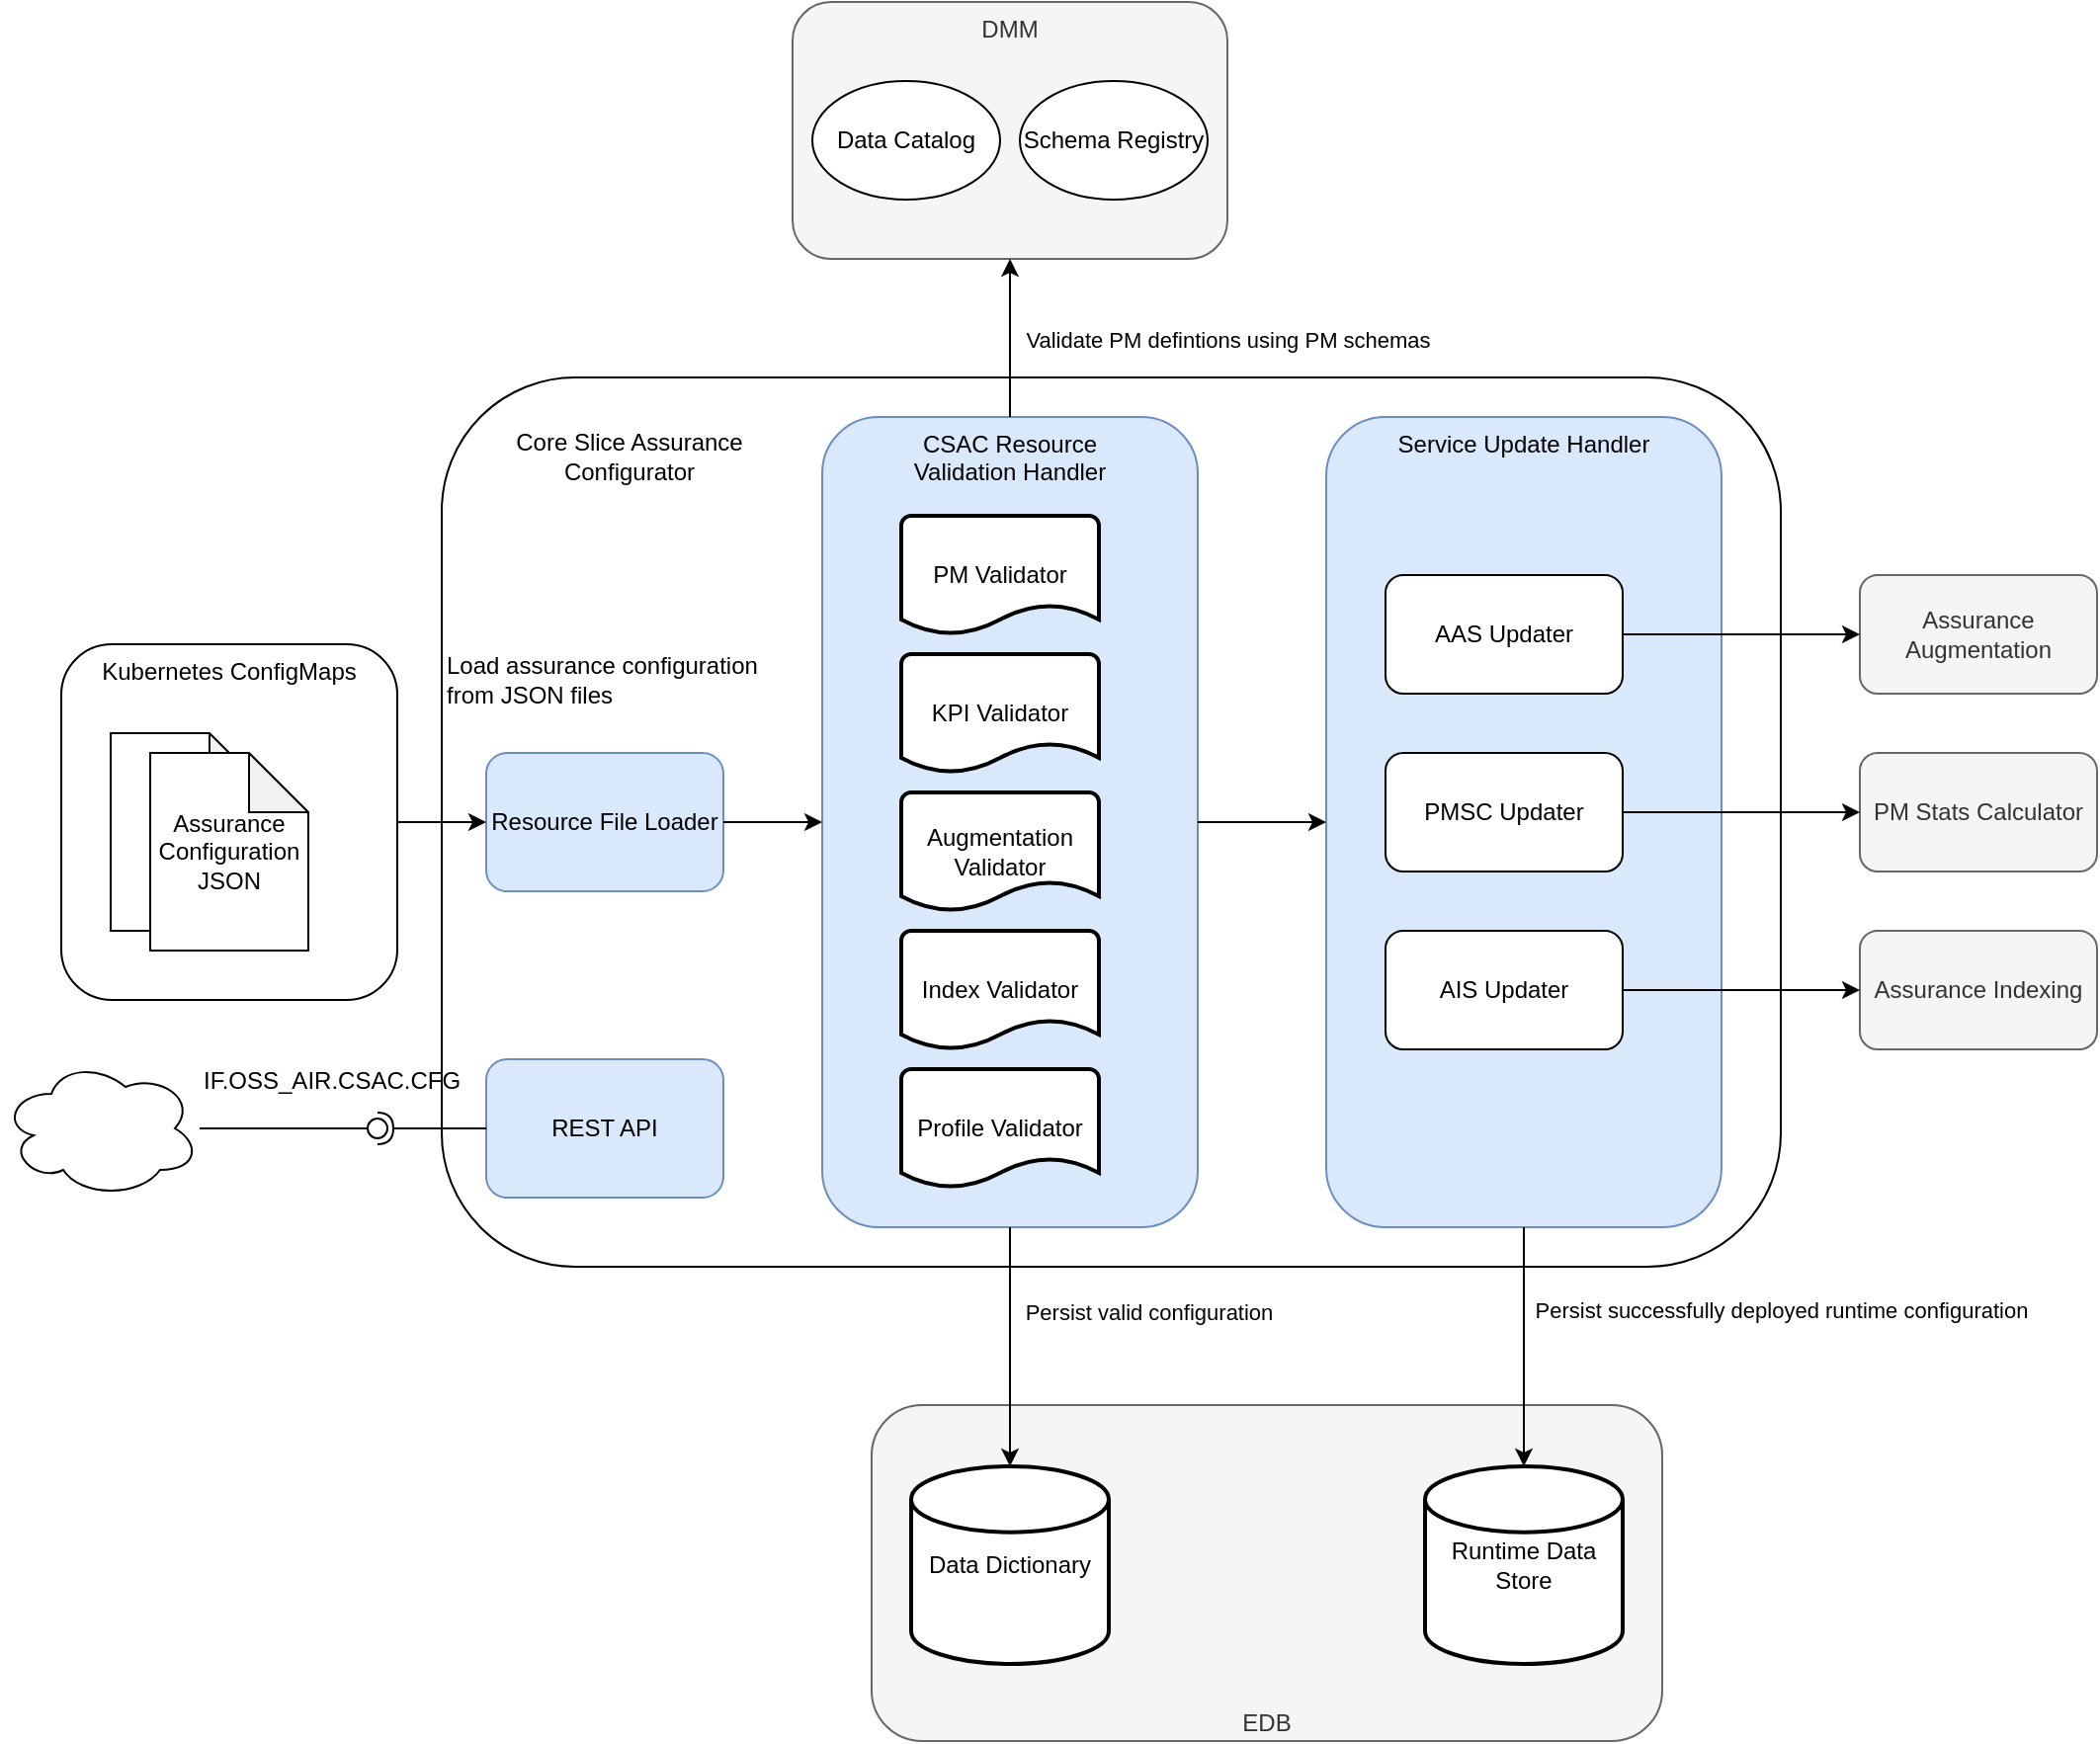 <mxfile version="14.4.3" type="device"><diagram id="WPgkmuWZ5op2FLp3q9sK" name="Page-1"><mxGraphModel dx="1956" dy="997" grid="1" gridSize="10" guides="1" tooltips="1" connect="1" arrows="1" fold="1" page="1" pageScale="1" pageWidth="850" pageHeight="1100" math="0" shadow="0"><root><mxCell id="0"/><mxCell id="1" parent="0"/><mxCell id="A934ugCYtQJk9ctlzbaN-12" value="" style="rounded=1;whiteSpace=wrap;html=1;fillColor=none;align=left;verticalAlign=top;" vertex="1" parent="1"><mxGeometry x="212.5" y="360" width="677.5" height="450" as="geometry"/></mxCell><mxCell id="NmoNMJWjxulHLVaC8ttc-79" value="EDB" style="rounded=1;whiteSpace=wrap;html=1;align=center;verticalAlign=bottom;fillColor=#f5f5f5;strokeColor=#666666;fontColor=#333333;" parent="1" vertex="1"><mxGeometry x="430" y="880" width="400" height="170" as="geometry"/></mxCell><mxCell id="NmoNMJWjxulHLVaC8ttc-49" value="Kubernetes ConfigMaps" style="rounded=1;whiteSpace=wrap;html=1;align=center;verticalAlign=top;" parent="1" vertex="1"><mxGeometry x="20" y="495" width="170" height="180" as="geometry"/></mxCell><mxCell id="NmoNMJWjxulHLVaC8ttc-47" value="" style="shape=note;whiteSpace=wrap;html=1;backgroundOutline=1;darkOpacity=0.05;align=center;" parent="1" vertex="1"><mxGeometry x="45" y="540" width="80" height="100" as="geometry"/></mxCell><mxCell id="NmoNMJWjxulHLVaC8ttc-48" value="Assurance Configuration JSON" style="shape=note;whiteSpace=wrap;html=1;backgroundOutline=1;darkOpacity=0.05;align=center;" parent="1" vertex="1"><mxGeometry x="65" y="550" width="80" height="100" as="geometry"/></mxCell><mxCell id="NmoNMJWjxulHLVaC8ttc-52" value="Resource File Loader" style="rounded=1;whiteSpace=wrap;html=1;align=center;fillColor=#dae8fc;strokeColor=#6c8ebf;" parent="1" vertex="1"><mxGeometry x="235" y="550" width="120" height="70" as="geometry"/></mxCell><mxCell id="NmoNMJWjxulHLVaC8ttc-54" value="CSAC Resource&lt;br&gt;Validation Handler" style="rounded=1;whiteSpace=wrap;html=1;align=center;verticalAlign=top;fillColor=#dae8fc;strokeColor=#6c8ebf;" parent="1" vertex="1"><mxGeometry x="405" y="380" width="190" height="410" as="geometry"/></mxCell><mxCell id="NmoNMJWjxulHLVaC8ttc-55" value="PM Validator" style="strokeWidth=2;html=1;shape=mxgraph.flowchart.document2;whiteSpace=wrap;size=0.25;align=center;" parent="1" vertex="1"><mxGeometry x="445" y="430" width="100" height="60" as="geometry"/></mxCell><mxCell id="NmoNMJWjxulHLVaC8ttc-56" value="KPI Validator" style="strokeWidth=2;html=1;shape=mxgraph.flowchart.document2;whiteSpace=wrap;size=0.25;align=center;" parent="1" vertex="1"><mxGeometry x="445" y="500" width="100" height="60" as="geometry"/></mxCell><mxCell id="NmoNMJWjxulHLVaC8ttc-57" value="" style="endArrow=classic;html=1;" parent="1" source="NmoNMJWjxulHLVaC8ttc-49" target="NmoNMJWjxulHLVaC8ttc-52" edge="1"><mxGeometry width="50" height="50" relative="1" as="geometry"><mxPoint x="440" y="605" as="sourcePoint"/><mxPoint x="490" y="555" as="targetPoint"/></mxGeometry></mxCell><mxCell id="NmoNMJWjxulHLVaC8ttc-58" value="" style="endArrow=classic;html=1;" parent="1" source="NmoNMJWjxulHLVaC8ttc-52" target="NmoNMJWjxulHLVaC8ttc-54" edge="1"><mxGeometry width="50" height="50" relative="1" as="geometry"><mxPoint x="440" y="540" as="sourcePoint"/><mxPoint x="490" y="490" as="targetPoint"/></mxGeometry></mxCell><mxCell id="NmoNMJWjxulHLVaC8ttc-59" value="Data Dictionary" style="strokeWidth=2;html=1;shape=mxgraph.flowchart.database;whiteSpace=wrap;align=center;" parent="1" vertex="1"><mxGeometry x="450" y="911" width="100" height="100" as="geometry"/></mxCell><mxCell id="NmoNMJWjxulHLVaC8ttc-60" value="" style="endArrow=classic;html=1;exitX=0.5;exitY=1;exitDx=0;exitDy=0;" parent="1" source="NmoNMJWjxulHLVaC8ttc-54" target="NmoNMJWjxulHLVaC8ttc-59" edge="1"><mxGeometry width="50" height="50" relative="1" as="geometry"><mxPoint x="500" y="840" as="sourcePoint"/><mxPoint x="490" y="680" as="targetPoint"/></mxGeometry></mxCell><mxCell id="NmoNMJWjxulHLVaC8ttc-64" value="Persist valid configuration" style="edgeLabel;html=1;align=center;verticalAlign=middle;resizable=0;points=[];" parent="NmoNMJWjxulHLVaC8ttc-60" vertex="1" connectable="0"><mxGeometry x="-0.075" relative="1" as="geometry"><mxPoint x="70" y="-13" as="offset"/></mxGeometry></mxCell><mxCell id="NmoNMJWjxulHLVaC8ttc-61" value="DMM" style="rounded=1;whiteSpace=wrap;html=1;align=center;verticalAlign=top;fillColor=#f5f5f5;strokeColor=#666666;fontColor=#333333;" parent="1" vertex="1"><mxGeometry x="390" y="170" width="220" height="130" as="geometry"/></mxCell><mxCell id="NmoNMJWjxulHLVaC8ttc-63" value="" style="endArrow=classic;html=1;" parent="1" source="NmoNMJWjxulHLVaC8ttc-54" target="NmoNMJWjxulHLVaC8ttc-61" edge="1"><mxGeometry width="50" height="50" relative="1" as="geometry"><mxPoint x="730" y="470" as="sourcePoint"/><mxPoint x="540" y="530" as="targetPoint"/></mxGeometry></mxCell><mxCell id="NmoNMJWjxulHLVaC8ttc-65" value="Validate PM defintions using PM schemas" style="edgeLabel;html=1;align=center;verticalAlign=middle;resizable=0;points=[];" parent="NmoNMJWjxulHLVaC8ttc-63" vertex="1" connectable="0"><mxGeometry x="-0.022" y="-1" relative="1" as="geometry"><mxPoint x="109" as="offset"/></mxGeometry></mxCell><mxCell id="NmoNMJWjxulHLVaC8ttc-66" value="Data Catalog" style="ellipse;whiteSpace=wrap;html=1;align=center;" parent="1" vertex="1"><mxGeometry x="400" y="210" width="95" height="60" as="geometry"/></mxCell><mxCell id="NmoNMJWjxulHLVaC8ttc-68" value="Schema Registry" style="ellipse;whiteSpace=wrap;html=1;align=center;" parent="1" vertex="1"><mxGeometry x="505" y="210" width="95" height="60" as="geometry"/></mxCell><mxCell id="NmoNMJWjxulHLVaC8ttc-70" value="Service Update Handler" style="rounded=1;whiteSpace=wrap;html=1;align=center;verticalAlign=top;fillColor=#dae8fc;strokeColor=#6c8ebf;" parent="1" vertex="1"><mxGeometry x="660" y="380" width="200" height="410" as="geometry"/></mxCell><mxCell id="NmoNMJWjxulHLVaC8ttc-71" value="PMSC Updater" style="rounded=1;whiteSpace=wrap;html=1;align=center;" parent="1" vertex="1"><mxGeometry x="690" y="550" width="120" height="60" as="geometry"/></mxCell><mxCell id="NmoNMJWjxulHLVaC8ttc-72" value="" style="endArrow=classic;html=1;" parent="1" source="NmoNMJWjxulHLVaC8ttc-54" target="NmoNMJWjxulHLVaC8ttc-70" edge="1"><mxGeometry width="50" height="50" relative="1" as="geometry"><mxPoint x="700" y="500" as="sourcePoint"/><mxPoint x="750" y="450" as="targetPoint"/></mxGeometry></mxCell><mxCell id="NmoNMJWjxulHLVaC8ttc-73" value="Runtime Data Store" style="strokeWidth=2;html=1;shape=mxgraph.flowchart.database;whiteSpace=wrap;align=center;" parent="1" vertex="1"><mxGeometry x="710" y="911" width="100" height="100" as="geometry"/></mxCell><mxCell id="NmoNMJWjxulHLVaC8ttc-74" value="" style="endArrow=classic;html=1;exitX=0.5;exitY=1;exitDx=0;exitDy=0;" parent="1" source="NmoNMJWjxulHLVaC8ttc-70" target="NmoNMJWjxulHLVaC8ttc-73" edge="1"><mxGeometry width="50" height="50" relative="1" as="geometry"><mxPoint x="760" y="840" as="sourcePoint"/><mxPoint x="750" y="650" as="targetPoint"/></mxGeometry></mxCell><mxCell id="NmoNMJWjxulHLVaC8ttc-75" value="Persist successfully deployed runtime configuration" style="edgeLabel;html=1;align=center;verticalAlign=middle;resizable=0;points=[];" parent="NmoNMJWjxulHLVaC8ttc-74" vertex="1" connectable="0"><mxGeometry x="-0.125" relative="1" as="geometry"><mxPoint x="130" y="-11" as="offset"/></mxGeometry></mxCell><mxCell id="NmoNMJWjxulHLVaC8ttc-76" value="Load assurance configuration from JSON files" style="text;html=1;strokeColor=none;fillColor=none;align=left;verticalAlign=bottom;whiteSpace=wrap;rounded=0;" parent="1" vertex="1"><mxGeometry x="212.5" y="510" width="165" height="20" as="geometry"/></mxCell><mxCell id="NmoNMJWjxulHLVaC8ttc-80" value="PM Stats Calculator" style="rounded=1;whiteSpace=wrap;html=1;align=center;fillColor=#f5f5f5;strokeColor=#666666;fontColor=#333333;" parent="1" vertex="1"><mxGeometry x="930" y="550" width="120" height="60" as="geometry"/></mxCell><mxCell id="NmoNMJWjxulHLVaC8ttc-81" value="" style="endArrow=classic;html=1;" parent="1" source="NmoNMJWjxulHLVaC8ttc-71" target="NmoNMJWjxulHLVaC8ttc-80" edge="1"><mxGeometry width="50" height="50" relative="1" as="geometry"><mxPoint x="520" y="610" as="sourcePoint"/><mxPoint x="570" y="560" as="targetPoint"/></mxGeometry></mxCell><mxCell id="NmoNMJWjxulHLVaC8ttc-84" value="REST API" style="rounded=1;whiteSpace=wrap;html=1;align=center;fillColor=#dae8fc;strokeColor=#6c8ebf;" parent="1" vertex="1"><mxGeometry x="235" y="705" width="120" height="70" as="geometry"/></mxCell><mxCell id="NmoNMJWjxulHLVaC8ttc-86" value="" style="rounded=0;orthogonalLoop=1;jettySize=auto;html=1;endArrow=none;endFill=0;" parent="1" source="NmoNMJWjxulHLVaC8ttc-89" target="NmoNMJWjxulHLVaC8ttc-88" edge="1"><mxGeometry relative="1" as="geometry"><mxPoint x="110" y="740" as="sourcePoint"/></mxGeometry></mxCell><mxCell id="NmoNMJWjxulHLVaC8ttc-87" value="" style="rounded=0;orthogonalLoop=1;jettySize=auto;html=1;endArrow=halfCircle;endFill=0;endSize=6;strokeWidth=1;" parent="1" source="NmoNMJWjxulHLVaC8ttc-84" edge="1"><mxGeometry relative="1" as="geometry"><mxPoint x="361" y="557" as="sourcePoint"/><mxPoint x="180" y="740" as="targetPoint"/></mxGeometry></mxCell><mxCell id="NmoNMJWjxulHLVaC8ttc-88" value="" style="ellipse;whiteSpace=wrap;html=1;fontFamily=Helvetica;fontSize=12;fontColor=#000000;align=center;strokeColor=#000000;fillColor=#ffffff;points=[];aspect=fixed;resizable=0;" parent="1" vertex="1"><mxGeometry x="175" y="735" width="10" height="10" as="geometry"/></mxCell><mxCell id="NmoNMJWjxulHLVaC8ttc-89" value="" style="ellipse;shape=cloud;whiteSpace=wrap;html=1;align=center;" parent="1" vertex="1"><mxGeometry x="-10" y="705" width="100" height="70" as="geometry"/></mxCell><mxCell id="NmoNMJWjxulHLVaC8ttc-90" value="IF.OSS_AIR.CSAC.CFG" style="text;html=1;strokeColor=none;fillColor=none;align=left;verticalAlign=bottom;whiteSpace=wrap;rounded=0;" parent="1" vertex="1"><mxGeometry x="90" y="705" width="165" height="20" as="geometry"/></mxCell><mxCell id="A934ugCYtQJk9ctlzbaN-1" value="Augmentation Validator" style="strokeWidth=2;html=1;shape=mxgraph.flowchart.document2;whiteSpace=wrap;size=0.25;align=center;" vertex="1" parent="1"><mxGeometry x="445" y="570" width="100" height="60" as="geometry"/></mxCell><mxCell id="A934ugCYtQJk9ctlzbaN-2" value="Index Validator" style="strokeWidth=2;html=1;shape=mxgraph.flowchart.document2;whiteSpace=wrap;size=0.25;align=center;" vertex="1" parent="1"><mxGeometry x="445" y="640" width="100" height="60" as="geometry"/></mxCell><mxCell id="A934ugCYtQJk9ctlzbaN-3" value="Profile Validator" style="strokeWidth=2;html=1;shape=mxgraph.flowchart.document2;whiteSpace=wrap;size=0.25;align=center;" vertex="1" parent="1"><mxGeometry x="445" y="710" width="100" height="60" as="geometry"/></mxCell><mxCell id="A934ugCYtQJk9ctlzbaN-6" value="AAS Updater" style="rounded=1;whiteSpace=wrap;html=1;align=center;" vertex="1" parent="1"><mxGeometry x="690" y="460" width="120" height="60" as="geometry"/></mxCell><mxCell id="A934ugCYtQJk9ctlzbaN-7" value="Assurance Augmentation" style="rounded=1;whiteSpace=wrap;html=1;align=center;fillColor=#f5f5f5;strokeColor=#666666;fontColor=#333333;" vertex="1" parent="1"><mxGeometry x="930" y="460" width="120" height="60" as="geometry"/></mxCell><mxCell id="A934ugCYtQJk9ctlzbaN-8" value="" style="endArrow=classic;html=1;" edge="1" parent="1" source="A934ugCYtQJk9ctlzbaN-6" target="A934ugCYtQJk9ctlzbaN-7"><mxGeometry width="50" height="50" relative="1" as="geometry"><mxPoint x="520" y="520" as="sourcePoint"/><mxPoint x="570" y="470" as="targetPoint"/></mxGeometry></mxCell><mxCell id="A934ugCYtQJk9ctlzbaN-9" value="AIS Updater" style="rounded=1;whiteSpace=wrap;html=1;align=center;" vertex="1" parent="1"><mxGeometry x="690" y="640" width="120" height="60" as="geometry"/></mxCell><mxCell id="A934ugCYtQJk9ctlzbaN-10" value="Assurance Indexing" style="rounded=1;whiteSpace=wrap;html=1;align=center;fillColor=#f5f5f5;strokeColor=#666666;fontColor=#333333;" vertex="1" parent="1"><mxGeometry x="930" y="640" width="120" height="60" as="geometry"/></mxCell><mxCell id="A934ugCYtQJk9ctlzbaN-11" value="" style="endArrow=classic;html=1;" edge="1" parent="1" source="A934ugCYtQJk9ctlzbaN-9" target="A934ugCYtQJk9ctlzbaN-10"><mxGeometry width="50" height="50" relative="1" as="geometry"><mxPoint x="520" y="700" as="sourcePoint"/><mxPoint x="570" y="650" as="targetPoint"/></mxGeometry></mxCell><mxCell id="A934ugCYtQJk9ctlzbaN-13" value="Core Slice Assurance Configurator" style="text;html=1;strokeColor=none;fillColor=none;align=center;verticalAlign=middle;whiteSpace=wrap;rounded=0;" vertex="1" parent="1"><mxGeometry x="225" y="390" width="165" height="20" as="geometry"/></mxCell></root></mxGraphModel></diagram></mxfile>